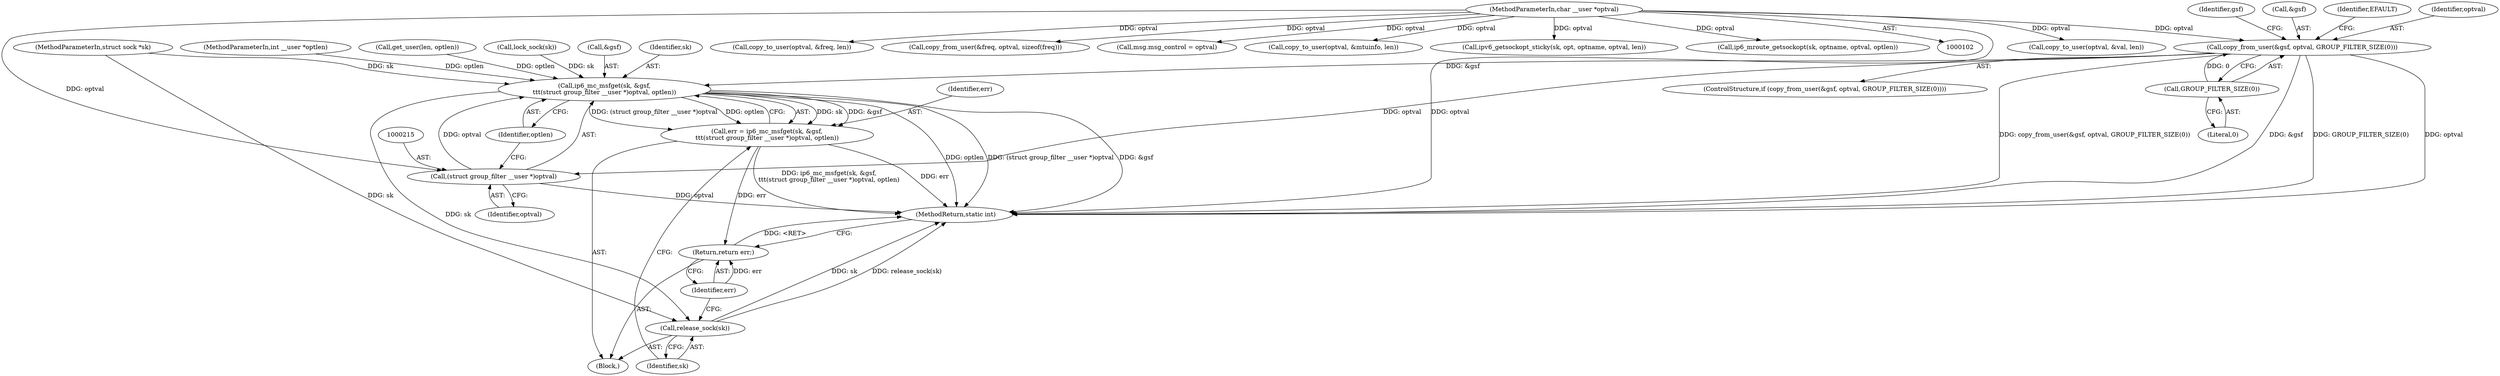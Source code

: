 digraph "0_linux_45f6fad84cc305103b28d73482b344d7f5b76f39_10@API" {
"1000186" [label="(Call,copy_from_user(&gsf, optval, GROUP_FILTER_SIZE(0)))"];
"1000106" [label="(MethodParameterIn,char __user *optval)"];
"1000190" [label="(Call,GROUP_FILTER_SIZE(0))"];
"1000210" [label="(Call,ip6_mc_msfget(sk, &gsf,\n\t\t\t(struct group_filter __user *)optval, optlen))"];
"1000208" [label="(Call,err = ip6_mc_msfget(sk, &gsf,\n\t\t\t(struct group_filter __user *)optval, optlen))"];
"1000220" [label="(Return,return err;)"];
"1000218" [label="(Call,release_sock(sk))"];
"1000214" [label="(Call,(struct group_filter __user *)optval)"];
"1000221" [label="(Identifier,err)"];
"1000174" [label="(Block,)"];
"1000185" [label="(ControlStructure,if (copy_from_user(&gsf, optval, GROUP_FILTER_SIZE(0))))"];
"1000209" [label="(Identifier,err)"];
"1000199" [label="(Identifier,gsf)"];
"1000187" [label="(Call,&gsf)"];
"1000194" [label="(Identifier,EFAULT)"];
"1000106" [label="(MethodParameterIn,char __user *optval)"];
"1000212" [label="(Call,&gsf)"];
"1000190" [label="(Call,GROUP_FILTER_SIZE(0))"];
"1000218" [label="(Call,release_sock(sk))"];
"1001029" [label="(Call,copy_to_user(optval, &val, len))"];
"1000211" [label="(Identifier,sk)"];
"1000219" [label="(Identifier,sk)"];
"1000944" [label="(Call,copy_to_user(optval, &freq, len))"];
"1000890" [label="(Call,copy_from_user(&freq, optval, sizeof(freq)))"];
"1000214" [label="(Call,(struct group_filter __user *)optval)"];
"1000235" [label="(Call,msg.msg_control = optval)"];
"1000216" [label="(Identifier,optval)"];
"1000750" [label="(Call,copy_to_user(optval, &mtuinfo, len))"];
"1000191" [label="(Literal,0)"];
"1000208" [label="(Call,err = ip6_mc_msfget(sk, &gsf,\n\t\t\t(struct group_filter __user *)optval, optlen))"];
"1001039" [label="(MethodReturn,static int)"];
"1000596" [label="(Call,ipv6_getsockopt_sticky(sk, opt, optname, optval, len))"];
"1000107" [label="(MethodParameterIn,int __user *optlen)"];
"1000121" [label="(Call,ip6_mroute_getsockopt(sk, optname, optval, optlen))"];
"1000189" [label="(Identifier,optval)"];
"1000206" [label="(Call,lock_sock(sk))"];
"1000103" [label="(MethodParameterIn,struct sock *sk)"];
"1000186" [label="(Call,copy_from_user(&gsf, optval, GROUP_FILTER_SIZE(0)))"];
"1000217" [label="(Identifier,optlen)"];
"1000220" [label="(Return,return err;)"];
"1000127" [label="(Call,get_user(len, optlen))"];
"1000210" [label="(Call,ip6_mc_msfget(sk, &gsf,\n\t\t\t(struct group_filter __user *)optval, optlen))"];
"1000186" -> "1000185"  [label="AST: "];
"1000186" -> "1000190"  [label="CFG: "];
"1000187" -> "1000186"  [label="AST: "];
"1000189" -> "1000186"  [label="AST: "];
"1000190" -> "1000186"  [label="AST: "];
"1000194" -> "1000186"  [label="CFG: "];
"1000199" -> "1000186"  [label="CFG: "];
"1000186" -> "1001039"  [label="DDG: copy_from_user(&gsf, optval, GROUP_FILTER_SIZE(0))"];
"1000186" -> "1001039"  [label="DDG: &gsf"];
"1000186" -> "1001039"  [label="DDG: GROUP_FILTER_SIZE(0)"];
"1000186" -> "1001039"  [label="DDG: optval"];
"1000106" -> "1000186"  [label="DDG: optval"];
"1000190" -> "1000186"  [label="DDG: 0"];
"1000186" -> "1000210"  [label="DDG: &gsf"];
"1000186" -> "1000214"  [label="DDG: optval"];
"1000106" -> "1000102"  [label="AST: "];
"1000106" -> "1001039"  [label="DDG: optval"];
"1000106" -> "1000121"  [label="DDG: optval"];
"1000106" -> "1000214"  [label="DDG: optval"];
"1000106" -> "1000235"  [label="DDG: optval"];
"1000106" -> "1000596"  [label="DDG: optval"];
"1000106" -> "1000750"  [label="DDG: optval"];
"1000106" -> "1000890"  [label="DDG: optval"];
"1000106" -> "1000944"  [label="DDG: optval"];
"1000106" -> "1001029"  [label="DDG: optval"];
"1000190" -> "1000191"  [label="CFG: "];
"1000191" -> "1000190"  [label="AST: "];
"1000210" -> "1000208"  [label="AST: "];
"1000210" -> "1000217"  [label="CFG: "];
"1000211" -> "1000210"  [label="AST: "];
"1000212" -> "1000210"  [label="AST: "];
"1000214" -> "1000210"  [label="AST: "];
"1000217" -> "1000210"  [label="AST: "];
"1000208" -> "1000210"  [label="CFG: "];
"1000210" -> "1001039"  [label="DDG: optlen"];
"1000210" -> "1001039"  [label="DDG: (struct group_filter __user *)optval"];
"1000210" -> "1001039"  [label="DDG: &gsf"];
"1000210" -> "1000208"  [label="DDG: sk"];
"1000210" -> "1000208"  [label="DDG: &gsf"];
"1000210" -> "1000208"  [label="DDG: (struct group_filter __user *)optval"];
"1000210" -> "1000208"  [label="DDG: optlen"];
"1000206" -> "1000210"  [label="DDG: sk"];
"1000103" -> "1000210"  [label="DDG: sk"];
"1000214" -> "1000210"  [label="DDG: optval"];
"1000127" -> "1000210"  [label="DDG: optlen"];
"1000107" -> "1000210"  [label="DDG: optlen"];
"1000210" -> "1000218"  [label="DDG: sk"];
"1000208" -> "1000174"  [label="AST: "];
"1000209" -> "1000208"  [label="AST: "];
"1000219" -> "1000208"  [label="CFG: "];
"1000208" -> "1001039"  [label="DDG: err"];
"1000208" -> "1001039"  [label="DDG: ip6_mc_msfget(sk, &gsf,\n\t\t\t(struct group_filter __user *)optval, optlen)"];
"1000208" -> "1000220"  [label="DDG: err"];
"1000220" -> "1000174"  [label="AST: "];
"1000220" -> "1000221"  [label="CFG: "];
"1000221" -> "1000220"  [label="AST: "];
"1001039" -> "1000220"  [label="CFG: "];
"1000220" -> "1001039"  [label="DDG: <RET>"];
"1000221" -> "1000220"  [label="DDG: err"];
"1000218" -> "1000174"  [label="AST: "];
"1000218" -> "1000219"  [label="CFG: "];
"1000219" -> "1000218"  [label="AST: "];
"1000221" -> "1000218"  [label="CFG: "];
"1000218" -> "1001039"  [label="DDG: sk"];
"1000218" -> "1001039"  [label="DDG: release_sock(sk)"];
"1000103" -> "1000218"  [label="DDG: sk"];
"1000214" -> "1000216"  [label="CFG: "];
"1000215" -> "1000214"  [label="AST: "];
"1000216" -> "1000214"  [label="AST: "];
"1000217" -> "1000214"  [label="CFG: "];
"1000214" -> "1001039"  [label="DDG: optval"];
}
